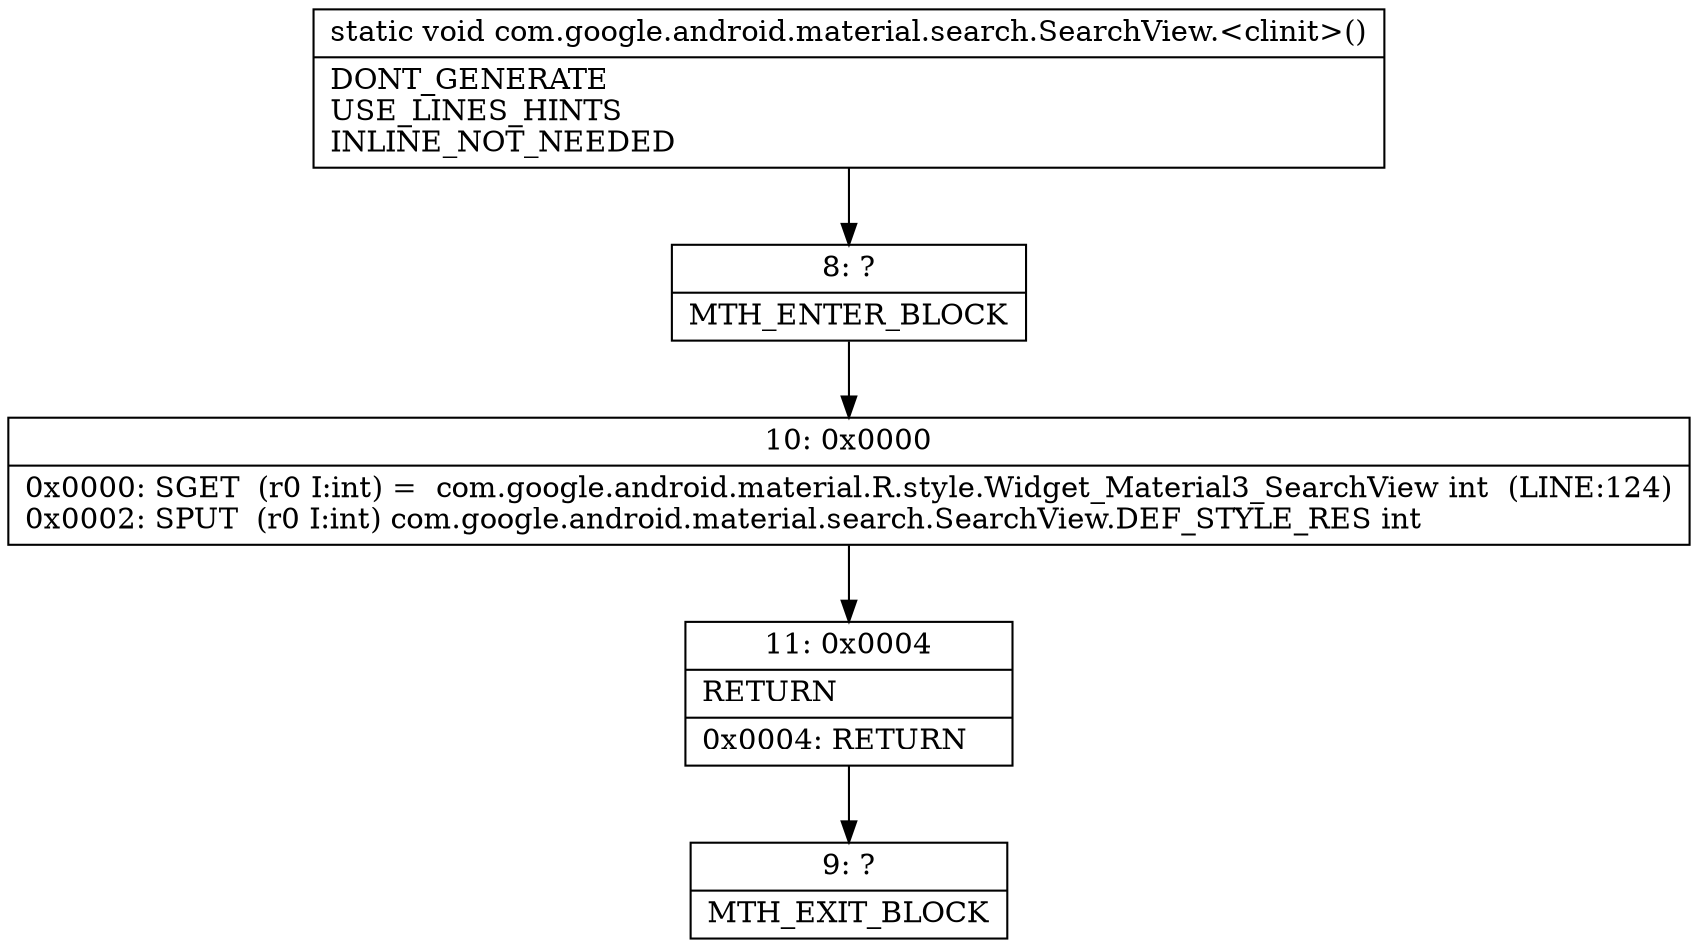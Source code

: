digraph "CFG forcom.google.android.material.search.SearchView.\<clinit\>()V" {
Node_8 [shape=record,label="{8\:\ ?|MTH_ENTER_BLOCK\l}"];
Node_10 [shape=record,label="{10\:\ 0x0000|0x0000: SGET  (r0 I:int) =  com.google.android.material.R.style.Widget_Material3_SearchView int  (LINE:124)\l0x0002: SPUT  (r0 I:int) com.google.android.material.search.SearchView.DEF_STYLE_RES int \l}"];
Node_11 [shape=record,label="{11\:\ 0x0004|RETURN\l|0x0004: RETURN   \l}"];
Node_9 [shape=record,label="{9\:\ ?|MTH_EXIT_BLOCK\l}"];
MethodNode[shape=record,label="{static void com.google.android.material.search.SearchView.\<clinit\>()  | DONT_GENERATE\lUSE_LINES_HINTS\lINLINE_NOT_NEEDED\l}"];
MethodNode -> Node_8;Node_8 -> Node_10;
Node_10 -> Node_11;
Node_11 -> Node_9;
}

